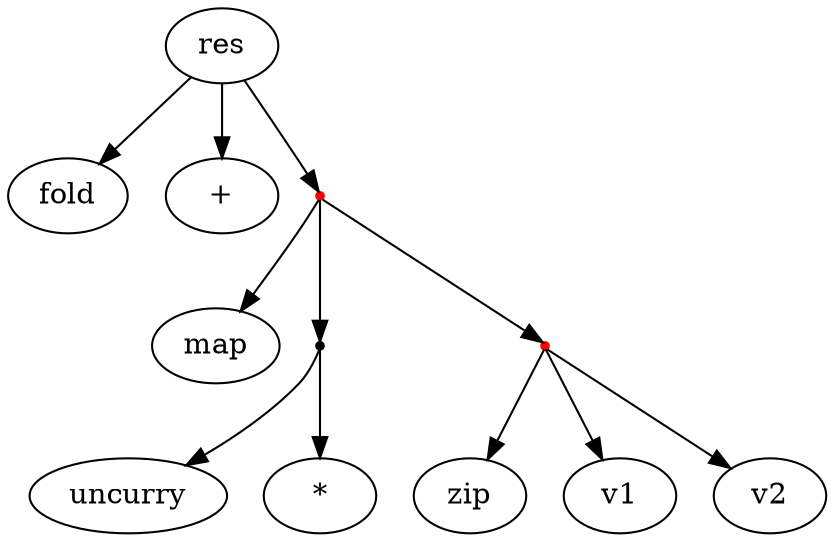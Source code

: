 digraph g {
        node [shape=ellipse];

        res[label="res"];
        fold[label="fold"];
        plus[label="+"];
        t1[label="", shape=point, color=red];
        map[label="map"];
        t2[label="", shape=point];
        t3[label="", shape=point, color=red];
        uncurry[label="uncurry"];
        mul[label="*"];
        zip[label="zip"];
        v1[label="v1"];
        v2[label="v2"];

        res -> fold;
        res -> plus;
        res -> t1;
        t1 -> map;
        t1 -> t2;
        t1 -> t3;
        t2 -> uncurry;
        t2 -> mul;
        t3 -> zip;
        t3 -> v1;
        t3 -> v2;
}